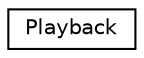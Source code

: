 digraph "Graphical Class Hierarchy"
{
 // LATEX_PDF_SIZE
  edge [fontname="Helvetica",fontsize="10",labelfontname="Helvetica",labelfontsize="10"];
  node [fontname="Helvetica",fontsize="10",shape=record];
  rankdir="LR";
  Node0 [label="Playback",height=0.2,width=0.4,color="black", fillcolor="white", style="filled",URL="$class_playback.html",tooltip=" "];
}
